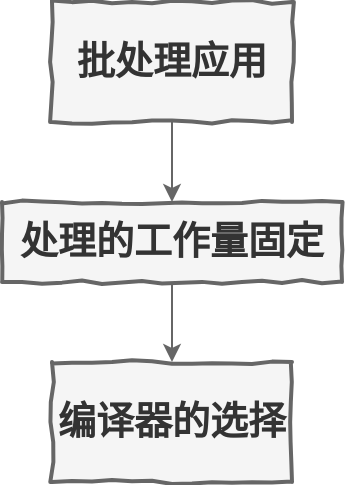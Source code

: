 <mxfile version="13.0.9" type="github">
  <diagram id="lwKEES42lVlwchJHqvVp" name="第 1 页">
    <mxGraphModel dx="1422" dy="804" grid="1" gridSize="10" guides="1" tooltips="1" connect="1" arrows="1" fold="1" page="1" pageScale="1" pageWidth="827" pageHeight="1169" math="0" shadow="0">
      <root>
        <mxCell id="0" />
        <mxCell id="1" parent="0" />
        <mxCell id="1flQQqXg5rlOB9--kbzv-3" value="" style="edgeStyle=orthogonalEdgeStyle;rounded=0;orthogonalLoop=1;jettySize=auto;html=1;fontSize=19;fillColor=#f5f5f5;strokeColor=#666666;" edge="1" parent="1" source="1flQQqXg5rlOB9--kbzv-1" target="1flQQqXg5rlOB9--kbzv-2">
          <mxGeometry relative="1" as="geometry" />
        </mxCell>
        <mxCell id="1flQQqXg5rlOB9--kbzv-1" value="批处理应用" style="html=1;whiteSpace=wrap;comic=1;strokeWidth=2;fontFamily=Comic Sans MS;fontStyle=1;fontSize=19;fillColor=#f5f5f5;strokeColor=#666666;fontColor=#333333;" vertex="1" parent="1">
          <mxGeometry x="310" y="130" width="120" height="60" as="geometry" />
        </mxCell>
        <mxCell id="1flQQqXg5rlOB9--kbzv-5" value="" style="edgeStyle=orthogonalEdgeStyle;rounded=0;orthogonalLoop=1;jettySize=auto;html=1;fontSize=19;fillColor=#f5f5f5;strokeColor=#666666;" edge="1" parent="1" source="1flQQqXg5rlOB9--kbzv-2" target="1flQQqXg5rlOB9--kbzv-4">
          <mxGeometry relative="1" as="geometry" />
        </mxCell>
        <mxCell id="1flQQqXg5rlOB9--kbzv-2" value="处理的工作量固定" style="html=1;whiteSpace=wrap;comic=1;strokeWidth=2;fontFamily=Comic Sans MS;fontStyle=1;fontSize=19;fillColor=#f5f5f5;strokeColor=#666666;fontColor=#333333;" vertex="1" parent="1">
          <mxGeometry x="285" y="230" width="170" height="40" as="geometry" />
        </mxCell>
        <mxCell id="1flQQqXg5rlOB9--kbzv-4" value="编译器的选择" style="html=1;whiteSpace=wrap;comic=1;strokeWidth=2;fontFamily=Comic Sans MS;fontStyle=1;fontSize=19;fillColor=#f5f5f5;strokeColor=#666666;fontColor=#333333;" vertex="1" parent="1">
          <mxGeometry x="310" y="310" width="120" height="60" as="geometry" />
        </mxCell>
      </root>
    </mxGraphModel>
  </diagram>
</mxfile>
